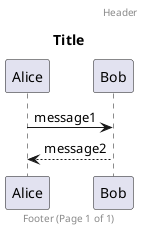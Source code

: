 @startuml
header Header
footer Footer (Page %page% of %lastpage%)
title Title
Alice -> Bob : message1
Bob --> Alice : message2
@enduml